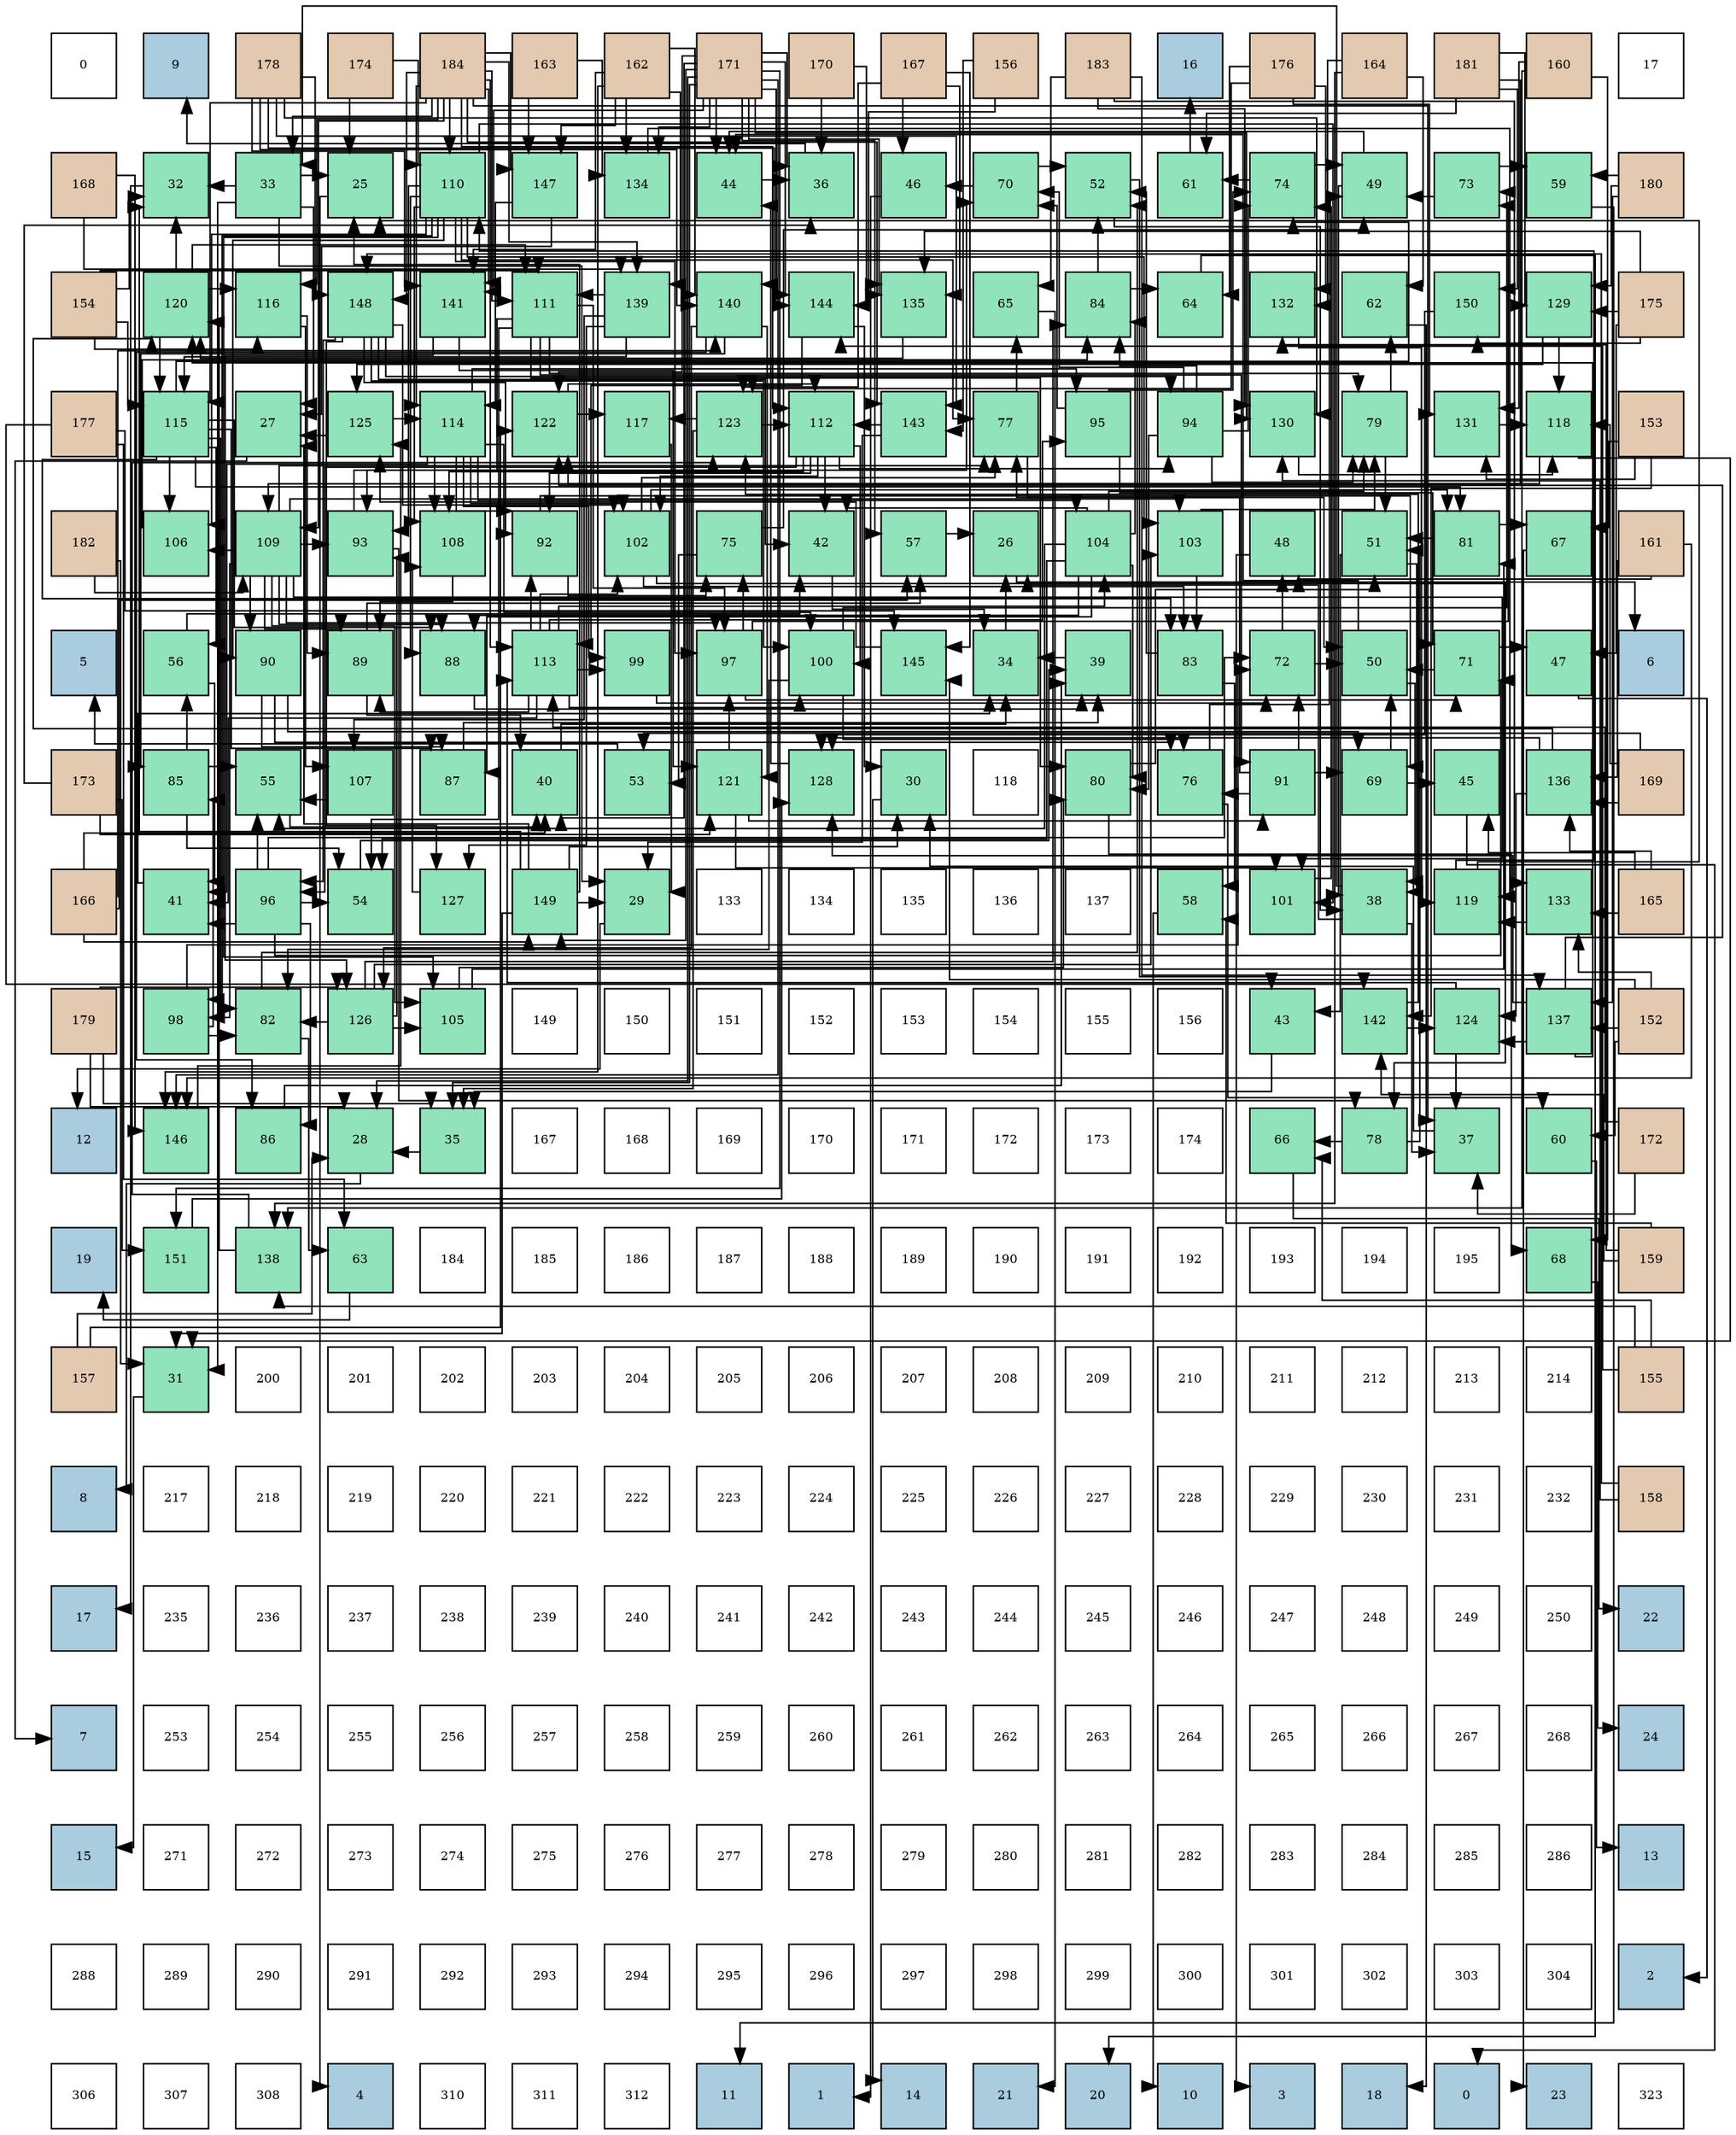 digraph layout{
 rankdir=TB;
 splines=ortho;
 node [style=filled shape=square fixedsize=true width=0.6];
0[label="0", fontsize=8, fillcolor="#ffffff"];
1[label="9", fontsize=8, fillcolor="#a9ccde"];
2[label="178", fontsize=8, fillcolor="#e3c9af"];
3[label="174", fontsize=8, fillcolor="#e3c9af"];
4[label="184", fontsize=8, fillcolor="#e3c9af"];
5[label="163", fontsize=8, fillcolor="#e3c9af"];
6[label="162", fontsize=8, fillcolor="#e3c9af"];
7[label="171", fontsize=8, fillcolor="#e3c9af"];
8[label="170", fontsize=8, fillcolor="#e3c9af"];
9[label="167", fontsize=8, fillcolor="#e3c9af"];
10[label="156", fontsize=8, fillcolor="#e3c9af"];
11[label="183", fontsize=8, fillcolor="#e3c9af"];
12[label="16", fontsize=8, fillcolor="#a9ccde"];
13[label="176", fontsize=8, fillcolor="#e3c9af"];
14[label="164", fontsize=8, fillcolor="#e3c9af"];
15[label="181", fontsize=8, fillcolor="#e3c9af"];
16[label="160", fontsize=8, fillcolor="#e3c9af"];
17[label="17", fontsize=8, fillcolor="#ffffff"];
18[label="168", fontsize=8, fillcolor="#e3c9af"];
19[label="32", fontsize=8, fillcolor="#91e3bb"];
20[label="33", fontsize=8, fillcolor="#91e3bb"];
21[label="25", fontsize=8, fillcolor="#91e3bb"];
22[label="110", fontsize=8, fillcolor="#91e3bb"];
23[label="147", fontsize=8, fillcolor="#91e3bb"];
24[label="134", fontsize=8, fillcolor="#91e3bb"];
25[label="44", fontsize=8, fillcolor="#91e3bb"];
26[label="36", fontsize=8, fillcolor="#91e3bb"];
27[label="46", fontsize=8, fillcolor="#91e3bb"];
28[label="70", fontsize=8, fillcolor="#91e3bb"];
29[label="52", fontsize=8, fillcolor="#91e3bb"];
30[label="61", fontsize=8, fillcolor="#91e3bb"];
31[label="74", fontsize=8, fillcolor="#91e3bb"];
32[label="49", fontsize=8, fillcolor="#91e3bb"];
33[label="73", fontsize=8, fillcolor="#91e3bb"];
34[label="59", fontsize=8, fillcolor="#91e3bb"];
35[label="180", fontsize=8, fillcolor="#e3c9af"];
36[label="154", fontsize=8, fillcolor="#e3c9af"];
37[label="120", fontsize=8, fillcolor="#91e3bb"];
38[label="116", fontsize=8, fillcolor="#91e3bb"];
39[label="148", fontsize=8, fillcolor="#91e3bb"];
40[label="141", fontsize=8, fillcolor="#91e3bb"];
41[label="111", fontsize=8, fillcolor="#91e3bb"];
42[label="139", fontsize=8, fillcolor="#91e3bb"];
43[label="140", fontsize=8, fillcolor="#91e3bb"];
44[label="144", fontsize=8, fillcolor="#91e3bb"];
45[label="135", fontsize=8, fillcolor="#91e3bb"];
46[label="65", fontsize=8, fillcolor="#91e3bb"];
47[label="84", fontsize=8, fillcolor="#91e3bb"];
48[label="64", fontsize=8, fillcolor="#91e3bb"];
49[label="132", fontsize=8, fillcolor="#91e3bb"];
50[label="62", fontsize=8, fillcolor="#91e3bb"];
51[label="150", fontsize=8, fillcolor="#91e3bb"];
52[label="129", fontsize=8, fillcolor="#91e3bb"];
53[label="175", fontsize=8, fillcolor="#e3c9af"];
54[label="177", fontsize=8, fillcolor="#e3c9af"];
55[label="115", fontsize=8, fillcolor="#91e3bb"];
56[label="27", fontsize=8, fillcolor="#91e3bb"];
57[label="125", fontsize=8, fillcolor="#91e3bb"];
58[label="114", fontsize=8, fillcolor="#91e3bb"];
59[label="122", fontsize=8, fillcolor="#91e3bb"];
60[label="117", fontsize=8, fillcolor="#91e3bb"];
61[label="123", fontsize=8, fillcolor="#91e3bb"];
62[label="112", fontsize=8, fillcolor="#91e3bb"];
63[label="143", fontsize=8, fillcolor="#91e3bb"];
64[label="77", fontsize=8, fillcolor="#91e3bb"];
65[label="95", fontsize=8, fillcolor="#91e3bb"];
66[label="94", fontsize=8, fillcolor="#91e3bb"];
67[label="130", fontsize=8, fillcolor="#91e3bb"];
68[label="79", fontsize=8, fillcolor="#91e3bb"];
69[label="131", fontsize=8, fillcolor="#91e3bb"];
70[label="118", fontsize=8, fillcolor="#91e3bb"];
71[label="153", fontsize=8, fillcolor="#e3c9af"];
72[label="182", fontsize=8, fillcolor="#e3c9af"];
73[label="106", fontsize=8, fillcolor="#91e3bb"];
74[label="109", fontsize=8, fillcolor="#91e3bb"];
75[label="93", fontsize=8, fillcolor="#91e3bb"];
76[label="108", fontsize=8, fillcolor="#91e3bb"];
77[label="92", fontsize=8, fillcolor="#91e3bb"];
78[label="102", fontsize=8, fillcolor="#91e3bb"];
79[label="75", fontsize=8, fillcolor="#91e3bb"];
80[label="42", fontsize=8, fillcolor="#91e3bb"];
81[label="57", fontsize=8, fillcolor="#91e3bb"];
82[label="26", fontsize=8, fillcolor="#91e3bb"];
83[label="104", fontsize=8, fillcolor="#91e3bb"];
84[label="103", fontsize=8, fillcolor="#91e3bb"];
85[label="48", fontsize=8, fillcolor="#91e3bb"];
86[label="51", fontsize=8, fillcolor="#91e3bb"];
87[label="81", fontsize=8, fillcolor="#91e3bb"];
88[label="67", fontsize=8, fillcolor="#91e3bb"];
89[label="161", fontsize=8, fillcolor="#e3c9af"];
90[label="5", fontsize=8, fillcolor="#a9ccde"];
91[label="56", fontsize=8, fillcolor="#91e3bb"];
92[label="90", fontsize=8, fillcolor="#91e3bb"];
93[label="89", fontsize=8, fillcolor="#91e3bb"];
94[label="88", fontsize=8, fillcolor="#91e3bb"];
95[label="113", fontsize=8, fillcolor="#91e3bb"];
96[label="99", fontsize=8, fillcolor="#91e3bb"];
97[label="97", fontsize=8, fillcolor="#91e3bb"];
98[label="100", fontsize=8, fillcolor="#91e3bb"];
99[label="145", fontsize=8, fillcolor="#91e3bb"];
100[label="34", fontsize=8, fillcolor="#91e3bb"];
101[label="39", fontsize=8, fillcolor="#91e3bb"];
102[label="83", fontsize=8, fillcolor="#91e3bb"];
103[label="72", fontsize=8, fillcolor="#91e3bb"];
104[label="50", fontsize=8, fillcolor="#91e3bb"];
105[label="71", fontsize=8, fillcolor="#91e3bb"];
106[label="47", fontsize=8, fillcolor="#91e3bb"];
107[label="6", fontsize=8, fillcolor="#a9ccde"];
108[label="173", fontsize=8, fillcolor="#e3c9af"];
109[label="85", fontsize=8, fillcolor="#91e3bb"];
110[label="55", fontsize=8, fillcolor="#91e3bb"];
111[label="107", fontsize=8, fillcolor="#91e3bb"];
112[label="87", fontsize=8, fillcolor="#91e3bb"];
113[label="40", fontsize=8, fillcolor="#91e3bb"];
114[label="53", fontsize=8, fillcolor="#91e3bb"];
115[label="121", fontsize=8, fillcolor="#91e3bb"];
116[label="128", fontsize=8, fillcolor="#91e3bb"];
117[label="30", fontsize=8, fillcolor="#91e3bb"];
118[label="118", fontsize=8, fillcolor="#ffffff"];
119[label="80", fontsize=8, fillcolor="#91e3bb"];
120[label="76", fontsize=8, fillcolor="#91e3bb"];
121[label="91", fontsize=8, fillcolor="#91e3bb"];
122[label="69", fontsize=8, fillcolor="#91e3bb"];
123[label="45", fontsize=8, fillcolor="#91e3bb"];
124[label="136", fontsize=8, fillcolor="#91e3bb"];
125[label="169", fontsize=8, fillcolor="#e3c9af"];
126[label="166", fontsize=8, fillcolor="#e3c9af"];
127[label="41", fontsize=8, fillcolor="#91e3bb"];
128[label="96", fontsize=8, fillcolor="#91e3bb"];
129[label="54", fontsize=8, fillcolor="#91e3bb"];
130[label="127", fontsize=8, fillcolor="#91e3bb"];
131[label="149", fontsize=8, fillcolor="#91e3bb"];
132[label="29", fontsize=8, fillcolor="#91e3bb"];
133[label="133", fontsize=8, fillcolor="#ffffff"];
134[label="134", fontsize=8, fillcolor="#ffffff"];
135[label="135", fontsize=8, fillcolor="#ffffff"];
136[label="136", fontsize=8, fillcolor="#ffffff"];
137[label="137", fontsize=8, fillcolor="#ffffff"];
138[label="58", fontsize=8, fillcolor="#91e3bb"];
139[label="101", fontsize=8, fillcolor="#91e3bb"];
140[label="38", fontsize=8, fillcolor="#91e3bb"];
141[label="119", fontsize=8, fillcolor="#91e3bb"];
142[label="133", fontsize=8, fillcolor="#91e3bb"];
143[label="165", fontsize=8, fillcolor="#e3c9af"];
144[label="179", fontsize=8, fillcolor="#e3c9af"];
145[label="98", fontsize=8, fillcolor="#91e3bb"];
146[label="82", fontsize=8, fillcolor="#91e3bb"];
147[label="126", fontsize=8, fillcolor="#91e3bb"];
148[label="105", fontsize=8, fillcolor="#91e3bb"];
149[label="149", fontsize=8, fillcolor="#ffffff"];
150[label="150", fontsize=8, fillcolor="#ffffff"];
151[label="151", fontsize=8, fillcolor="#ffffff"];
152[label="152", fontsize=8, fillcolor="#ffffff"];
153[label="153", fontsize=8, fillcolor="#ffffff"];
154[label="154", fontsize=8, fillcolor="#ffffff"];
155[label="155", fontsize=8, fillcolor="#ffffff"];
156[label="156", fontsize=8, fillcolor="#ffffff"];
157[label="43", fontsize=8, fillcolor="#91e3bb"];
158[label="142", fontsize=8, fillcolor="#91e3bb"];
159[label="124", fontsize=8, fillcolor="#91e3bb"];
160[label="137", fontsize=8, fillcolor="#91e3bb"];
161[label="152", fontsize=8, fillcolor="#e3c9af"];
162[label="12", fontsize=8, fillcolor="#a9ccde"];
163[label="146", fontsize=8, fillcolor="#91e3bb"];
164[label="86", fontsize=8, fillcolor="#91e3bb"];
165[label="28", fontsize=8, fillcolor="#91e3bb"];
166[label="35", fontsize=8, fillcolor="#91e3bb"];
167[label="167", fontsize=8, fillcolor="#ffffff"];
168[label="168", fontsize=8, fillcolor="#ffffff"];
169[label="169", fontsize=8, fillcolor="#ffffff"];
170[label="170", fontsize=8, fillcolor="#ffffff"];
171[label="171", fontsize=8, fillcolor="#ffffff"];
172[label="172", fontsize=8, fillcolor="#ffffff"];
173[label="173", fontsize=8, fillcolor="#ffffff"];
174[label="174", fontsize=8, fillcolor="#ffffff"];
175[label="66", fontsize=8, fillcolor="#91e3bb"];
176[label="78", fontsize=8, fillcolor="#91e3bb"];
177[label="37", fontsize=8, fillcolor="#91e3bb"];
178[label="60", fontsize=8, fillcolor="#91e3bb"];
179[label="172", fontsize=8, fillcolor="#e3c9af"];
180[label="19", fontsize=8, fillcolor="#a9ccde"];
181[label="151", fontsize=8, fillcolor="#91e3bb"];
182[label="138", fontsize=8, fillcolor="#91e3bb"];
183[label="63", fontsize=8, fillcolor="#91e3bb"];
184[label="184", fontsize=8, fillcolor="#ffffff"];
185[label="185", fontsize=8, fillcolor="#ffffff"];
186[label="186", fontsize=8, fillcolor="#ffffff"];
187[label="187", fontsize=8, fillcolor="#ffffff"];
188[label="188", fontsize=8, fillcolor="#ffffff"];
189[label="189", fontsize=8, fillcolor="#ffffff"];
190[label="190", fontsize=8, fillcolor="#ffffff"];
191[label="191", fontsize=8, fillcolor="#ffffff"];
192[label="192", fontsize=8, fillcolor="#ffffff"];
193[label="193", fontsize=8, fillcolor="#ffffff"];
194[label="194", fontsize=8, fillcolor="#ffffff"];
195[label="195", fontsize=8, fillcolor="#ffffff"];
196[label="68", fontsize=8, fillcolor="#91e3bb"];
197[label="159", fontsize=8, fillcolor="#e3c9af"];
198[label="157", fontsize=8, fillcolor="#e3c9af"];
199[label="31", fontsize=8, fillcolor="#91e3bb"];
200[label="200", fontsize=8, fillcolor="#ffffff"];
201[label="201", fontsize=8, fillcolor="#ffffff"];
202[label="202", fontsize=8, fillcolor="#ffffff"];
203[label="203", fontsize=8, fillcolor="#ffffff"];
204[label="204", fontsize=8, fillcolor="#ffffff"];
205[label="205", fontsize=8, fillcolor="#ffffff"];
206[label="206", fontsize=8, fillcolor="#ffffff"];
207[label="207", fontsize=8, fillcolor="#ffffff"];
208[label="208", fontsize=8, fillcolor="#ffffff"];
209[label="209", fontsize=8, fillcolor="#ffffff"];
210[label="210", fontsize=8, fillcolor="#ffffff"];
211[label="211", fontsize=8, fillcolor="#ffffff"];
212[label="212", fontsize=8, fillcolor="#ffffff"];
213[label="213", fontsize=8, fillcolor="#ffffff"];
214[label="214", fontsize=8, fillcolor="#ffffff"];
215[label="155", fontsize=8, fillcolor="#e3c9af"];
216[label="8", fontsize=8, fillcolor="#a9ccde"];
217[label="217", fontsize=8, fillcolor="#ffffff"];
218[label="218", fontsize=8, fillcolor="#ffffff"];
219[label="219", fontsize=8, fillcolor="#ffffff"];
220[label="220", fontsize=8, fillcolor="#ffffff"];
221[label="221", fontsize=8, fillcolor="#ffffff"];
222[label="222", fontsize=8, fillcolor="#ffffff"];
223[label="223", fontsize=8, fillcolor="#ffffff"];
224[label="224", fontsize=8, fillcolor="#ffffff"];
225[label="225", fontsize=8, fillcolor="#ffffff"];
226[label="226", fontsize=8, fillcolor="#ffffff"];
227[label="227", fontsize=8, fillcolor="#ffffff"];
228[label="228", fontsize=8, fillcolor="#ffffff"];
229[label="229", fontsize=8, fillcolor="#ffffff"];
230[label="230", fontsize=8, fillcolor="#ffffff"];
231[label="231", fontsize=8, fillcolor="#ffffff"];
232[label="232", fontsize=8, fillcolor="#ffffff"];
233[label="158", fontsize=8, fillcolor="#e3c9af"];
234[label="17", fontsize=8, fillcolor="#a9ccde"];
235[label="235", fontsize=8, fillcolor="#ffffff"];
236[label="236", fontsize=8, fillcolor="#ffffff"];
237[label="237", fontsize=8, fillcolor="#ffffff"];
238[label="238", fontsize=8, fillcolor="#ffffff"];
239[label="239", fontsize=8, fillcolor="#ffffff"];
240[label="240", fontsize=8, fillcolor="#ffffff"];
241[label="241", fontsize=8, fillcolor="#ffffff"];
242[label="242", fontsize=8, fillcolor="#ffffff"];
243[label="243", fontsize=8, fillcolor="#ffffff"];
244[label="244", fontsize=8, fillcolor="#ffffff"];
245[label="245", fontsize=8, fillcolor="#ffffff"];
246[label="246", fontsize=8, fillcolor="#ffffff"];
247[label="247", fontsize=8, fillcolor="#ffffff"];
248[label="248", fontsize=8, fillcolor="#ffffff"];
249[label="249", fontsize=8, fillcolor="#ffffff"];
250[label="250", fontsize=8, fillcolor="#ffffff"];
251[label="22", fontsize=8, fillcolor="#a9ccde"];
252[label="7", fontsize=8, fillcolor="#a9ccde"];
253[label="253", fontsize=8, fillcolor="#ffffff"];
254[label="254", fontsize=8, fillcolor="#ffffff"];
255[label="255", fontsize=8, fillcolor="#ffffff"];
256[label="256", fontsize=8, fillcolor="#ffffff"];
257[label="257", fontsize=8, fillcolor="#ffffff"];
258[label="258", fontsize=8, fillcolor="#ffffff"];
259[label="259", fontsize=8, fillcolor="#ffffff"];
260[label="260", fontsize=8, fillcolor="#ffffff"];
261[label="261", fontsize=8, fillcolor="#ffffff"];
262[label="262", fontsize=8, fillcolor="#ffffff"];
263[label="263", fontsize=8, fillcolor="#ffffff"];
264[label="264", fontsize=8, fillcolor="#ffffff"];
265[label="265", fontsize=8, fillcolor="#ffffff"];
266[label="266", fontsize=8, fillcolor="#ffffff"];
267[label="267", fontsize=8, fillcolor="#ffffff"];
268[label="268", fontsize=8, fillcolor="#ffffff"];
269[label="24", fontsize=8, fillcolor="#a9ccde"];
270[label="15", fontsize=8, fillcolor="#a9ccde"];
271[label="271", fontsize=8, fillcolor="#ffffff"];
272[label="272", fontsize=8, fillcolor="#ffffff"];
273[label="273", fontsize=8, fillcolor="#ffffff"];
274[label="274", fontsize=8, fillcolor="#ffffff"];
275[label="275", fontsize=8, fillcolor="#ffffff"];
276[label="276", fontsize=8, fillcolor="#ffffff"];
277[label="277", fontsize=8, fillcolor="#ffffff"];
278[label="278", fontsize=8, fillcolor="#ffffff"];
279[label="279", fontsize=8, fillcolor="#ffffff"];
280[label="280", fontsize=8, fillcolor="#ffffff"];
281[label="281", fontsize=8, fillcolor="#ffffff"];
282[label="282", fontsize=8, fillcolor="#ffffff"];
283[label="283", fontsize=8, fillcolor="#ffffff"];
284[label="284", fontsize=8, fillcolor="#ffffff"];
285[label="285", fontsize=8, fillcolor="#ffffff"];
286[label="286", fontsize=8, fillcolor="#ffffff"];
287[label="13", fontsize=8, fillcolor="#a9ccde"];
288[label="288", fontsize=8, fillcolor="#ffffff"];
289[label="289", fontsize=8, fillcolor="#ffffff"];
290[label="290", fontsize=8, fillcolor="#ffffff"];
291[label="291", fontsize=8, fillcolor="#ffffff"];
292[label="292", fontsize=8, fillcolor="#ffffff"];
293[label="293", fontsize=8, fillcolor="#ffffff"];
294[label="294", fontsize=8, fillcolor="#ffffff"];
295[label="295", fontsize=8, fillcolor="#ffffff"];
296[label="296", fontsize=8, fillcolor="#ffffff"];
297[label="297", fontsize=8, fillcolor="#ffffff"];
298[label="298", fontsize=8, fillcolor="#ffffff"];
299[label="299", fontsize=8, fillcolor="#ffffff"];
300[label="300", fontsize=8, fillcolor="#ffffff"];
301[label="301", fontsize=8, fillcolor="#ffffff"];
302[label="302", fontsize=8, fillcolor="#ffffff"];
303[label="303", fontsize=8, fillcolor="#ffffff"];
304[label="304", fontsize=8, fillcolor="#ffffff"];
305[label="2", fontsize=8, fillcolor="#a9ccde"];
306[label="306", fontsize=8, fillcolor="#ffffff"];
307[label="307", fontsize=8, fillcolor="#ffffff"];
308[label="308", fontsize=8, fillcolor="#ffffff"];
309[label="4", fontsize=8, fillcolor="#a9ccde"];
310[label="310", fontsize=8, fillcolor="#ffffff"];
311[label="311", fontsize=8, fillcolor="#ffffff"];
312[label="312", fontsize=8, fillcolor="#ffffff"];
313[label="11", fontsize=8, fillcolor="#a9ccde"];
314[label="1", fontsize=8, fillcolor="#a9ccde"];
315[label="14", fontsize=8, fillcolor="#a9ccde"];
316[label="21", fontsize=8, fillcolor="#a9ccde"];
317[label="20", fontsize=8, fillcolor="#a9ccde"];
318[label="10", fontsize=8, fillcolor="#a9ccde"];
319[label="3", fontsize=8, fillcolor="#a9ccde"];
320[label="18", fontsize=8, fillcolor="#a9ccde"];
321[label="0", fontsize=8, fillcolor="#a9ccde"];
322[label="23", fontsize=8, fillcolor="#a9ccde"];
323[label="323", fontsize=8, fillcolor="#ffffff"];
edge [constraint=false, style=vis];21 -> 309;
82 -> 107;
56 -> 252;
165 -> 216;
132 -> 162;
117 -> 315;
199 -> 270;
19 -> 234;
20 -> 21;
20 -> 56;
20 -> 132;
20 -> 199;
20 -> 19;
100 -> 82;
166 -> 165;
26 -> 1;
177 -> 117;
140 -> 82;
140 -> 20;
140 -> 177;
101 -> 100;
113 -> 100;
127 -> 100;
80 -> 100;
157 -> 166;
25 -> 26;
123 -> 321;
27 -> 314;
106 -> 305;
85 -> 319;
32 -> 140;
32 -> 25;
104 -> 140;
104 -> 25;
86 -> 140;
86 -> 157;
29 -> 140;
29 -> 157;
114 -> 90;
129 -> 101;
110 -> 113;
91 -> 127;
91 -> 80;
81 -> 82;
138 -> 318;
34 -> 313;
178 -> 287;
30 -> 12;
50 -> 320;
183 -> 180;
48 -> 317;
46 -> 316;
175 -> 251;
88 -> 322;
196 -> 269;
122 -> 123;
122 -> 104;
28 -> 27;
28 -> 29;
105 -> 106;
105 -> 104;
103 -> 85;
103 -> 104;
33 -> 32;
33 -> 34;
31 -> 32;
31 -> 30;
79 -> 32;
79 -> 114;
120 -> 32;
120 -> 178;
64 -> 104;
64 -> 46;
176 -> 86;
176 -> 175;
68 -> 86;
68 -> 50;
119 -> 86;
119 -> 196;
87 -> 86;
87 -> 88;
146 -> 29;
146 -> 183;
102 -> 29;
102 -> 138;
47 -> 29;
47 -> 48;
109 -> 129;
109 -> 110;
109 -> 91;
164 -> 101;
112 -> 101;
94 -> 101;
93 -> 113;
93 -> 81;
92 -> 122;
92 -> 120;
92 -> 112;
121 -> 122;
121 -> 103;
121 -> 120;
121 -> 64;
77 -> 122;
77 -> 79;
75 -> 28;
75 -> 176;
66 -> 28;
66 -> 31;
66 -> 68;
66 -> 119;
66 -> 47;
65 -> 28;
65 -> 105;
65 -> 31;
128 -> 127;
128 -> 129;
128 -> 110;
128 -> 105;
128 -> 103;
128 -> 164;
97 -> 105;
97 -> 33;
97 -> 79;
145 -> 103;
145 -> 146;
145 -> 109;
96 -> 103;
98 -> 33;
98 -> 120;
98 -> 146;
139 -> 31;
78 -> 64;
78 -> 176;
78 -> 87;
78 -> 102;
84 -> 68;
84 -> 102;
83 -> 80;
83 -> 129;
83 -> 110;
83 -> 68;
83 -> 119;
83 -> 47;
83 -> 112;
83 -> 94;
148 -> 119;
148 -> 87;
73 -> 47;
111 -> 110;
76 -> 93;
74 -> 64;
74 -> 94;
74 -> 93;
74 -> 92;
74 -> 75;
74 -> 97;
74 -> 145;
74 -> 139;
74 -> 84;
74 -> 148;
74 -> 73;
22 -> 64;
22 -> 94;
22 -> 92;
22 -> 75;
22 -> 97;
22 -> 145;
22 -> 139;
22 -> 84;
22 -> 148;
22 -> 73;
22 -> 76;
41 -> 129;
41 -> 68;
41 -> 119;
41 -> 121;
41 -> 75;
41 -> 97;
62 -> 80;
62 -> 77;
62 -> 66;
62 -> 128;
62 -> 98;
62 -> 78;
62 -> 76;
95 -> 127;
95 -> 93;
95 -> 77;
95 -> 65;
95 -> 96;
95 -> 98;
95 -> 78;
95 -> 83;
58 -> 127;
58 -> 77;
58 -> 65;
58 -> 96;
58 -> 98;
58 -> 78;
58 -> 83;
58 -> 76;
55 -> 91;
55 -> 31;
55 -> 87;
55 -> 146;
55 -> 102;
55 -> 112;
55 -> 94;
55 -> 73;
38 -> 93;
38 -> 111;
60 -> 132;
70 -> 199;
70 -> 74;
141 -> 21;
141 -> 22;
37 -> 19;
37 -> 41;
37 -> 55;
37 -> 38;
115 -> 121;
115 -> 97;
115 -> 139;
59 -> 62;
59 -> 60;
61 -> 166;
61 -> 62;
61 -> 60;
159 -> 177;
159 -> 95;
57 -> 56;
57 -> 58;
147 -> 146;
147 -> 47;
147 -> 75;
147 -> 84;
147 -> 148;
130 -> 76;
116 -> 25;
52 -> 70;
52 -> 57;
67 -> 70;
69 -> 70;
49 -> 141;
142 -> 141;
24 -> 141;
45 -> 37;
124 -> 37;
124 -> 159;
124 -> 116;
160 -> 37;
160 -> 59;
160 -> 159;
160 -> 116;
182 -> 37;
182 -> 61;
42 -> 111;
42 -> 41;
42 -> 55;
42 -> 130;
43 -> 109;
43 -> 164;
43 -> 115;
43 -> 147;
40 -> 115;
40 -> 147;
158 -> 61;
158 -> 159;
63 -> 132;
63 -> 62;
44 -> 117;
44 -> 95;
99 -> 57;
163 -> 57;
23 -> 56;
23 -> 58;
39 -> 80;
39 -> 77;
39 -> 66;
39 -> 128;
39 -> 98;
39 -> 78;
39 -> 130;
131 -> 21;
131 -> 56;
131 -> 132;
131 -> 117;
131 -> 199;
131 -> 19;
51 -> 116;
181 -> 116;
161 -> 178;
161 -> 142;
161 -> 160;
161 -> 99;
71 -> 88;
71 -> 69;
71 -> 158;
36 -> 19;
36 -> 41;
36 -> 55;
36 -> 38;
215 -> 175;
215 -> 182;
215 -> 44;
10 -> 63;
10 -> 44;
198 -> 165;
198 -> 59;
233 -> 67;
233 -> 39;
197 -> 138;
197 -> 49;
197 -> 158;
16 -> 196;
16 -> 69;
16 -> 182;
89 -> 85;
89 -> 124;
89 -> 163;
6 -> 24;
6 -> 42;
6 -> 43;
6 -> 40;
6 -> 163;
6 -> 23;
5 -> 24;
5 -> 23;
14 -> 50;
14 -> 49;
14 -> 182;
143 -> 123;
143 -> 142;
143 -> 124;
126 -> 113;
126 -> 81;
126 -> 43;
126 -> 131;
9 -> 27;
9 -> 61;
9 -> 45;
9 -> 99;
18 -> 42;
18 -> 163;
125 -> 114;
125 -> 70;
125 -> 124;
8 -> 26;
8 -> 45;
7 -> 165;
7 -> 166;
7 -> 26;
7 -> 113;
7 -> 25;
7 -> 81;
7 -> 59;
7 -> 67;
7 -> 24;
7 -> 45;
7 -> 43;
7 -> 40;
7 -> 44;
7 -> 163;
7 -> 131;
7 -> 181;
179 -> 177;
179 -> 95;
108 -> 26;
108 -> 115;
108 -> 181;
3 -> 21;
3 -> 22;
53 -> 106;
53 -> 52;
53 -> 45;
53 -> 51;
13 -> 48;
13 -> 61;
13 -> 69;
13 -> 49;
54 -> 183;
54 -> 158;
54 -> 99;
2 -> 67;
2 -> 43;
2 -> 40;
2 -> 63;
2 -> 44;
2 -> 39;
144 -> 165;
144 -> 166;
144 -> 147;
35 -> 34;
35 -> 52;
35 -> 160;
15 -> 30;
15 -> 59;
15 -> 52;
15 -> 51;
72 -> 199;
72 -> 74;
11 -> 46;
11 -> 67;
11 -> 142;
11 -> 160;
4 -> 20;
4 -> 177;
4 -> 74;
4 -> 22;
4 -> 41;
4 -> 62;
4 -> 95;
4 -> 58;
4 -> 55;
4 -> 38;
4 -> 42;
4 -> 40;
4 -> 63;
4 -> 23;
4 -> 39;
edge [constraint=true, style=invis];
0 -> 18 -> 36 -> 54 -> 72 -> 90 -> 108 -> 126 -> 144 -> 162 -> 180 -> 198 -> 216 -> 234 -> 252 -> 270 -> 288 -> 306;
1 -> 19 -> 37 -> 55 -> 73 -> 91 -> 109 -> 127 -> 145 -> 163 -> 181 -> 199 -> 217 -> 235 -> 253 -> 271 -> 289 -> 307;
2 -> 20 -> 38 -> 56 -> 74 -> 92 -> 110 -> 128 -> 146 -> 164 -> 182 -> 200 -> 218 -> 236 -> 254 -> 272 -> 290 -> 308;
3 -> 21 -> 39 -> 57 -> 75 -> 93 -> 111 -> 129 -> 147 -> 165 -> 183 -> 201 -> 219 -> 237 -> 255 -> 273 -> 291 -> 309;
4 -> 22 -> 40 -> 58 -> 76 -> 94 -> 112 -> 130 -> 148 -> 166 -> 184 -> 202 -> 220 -> 238 -> 256 -> 274 -> 292 -> 310;
5 -> 23 -> 41 -> 59 -> 77 -> 95 -> 113 -> 131 -> 149 -> 167 -> 185 -> 203 -> 221 -> 239 -> 257 -> 275 -> 293 -> 311;
6 -> 24 -> 42 -> 60 -> 78 -> 96 -> 114 -> 132 -> 150 -> 168 -> 186 -> 204 -> 222 -> 240 -> 258 -> 276 -> 294 -> 312;
7 -> 25 -> 43 -> 61 -> 79 -> 97 -> 115 -> 133 -> 151 -> 169 -> 187 -> 205 -> 223 -> 241 -> 259 -> 277 -> 295 -> 313;
8 -> 26 -> 44 -> 62 -> 80 -> 98 -> 116 -> 134 -> 152 -> 170 -> 188 -> 206 -> 224 -> 242 -> 260 -> 278 -> 296 -> 314;
9 -> 27 -> 45 -> 63 -> 81 -> 99 -> 117 -> 135 -> 153 -> 171 -> 189 -> 207 -> 225 -> 243 -> 261 -> 279 -> 297 -> 315;
10 -> 28 -> 46 -> 64 -> 82 -> 100 -> 118 -> 136 -> 154 -> 172 -> 190 -> 208 -> 226 -> 244 -> 262 -> 280 -> 298 -> 316;
11 -> 29 -> 47 -> 65 -> 83 -> 101 -> 119 -> 137 -> 155 -> 173 -> 191 -> 209 -> 227 -> 245 -> 263 -> 281 -> 299 -> 317;
12 -> 30 -> 48 -> 66 -> 84 -> 102 -> 120 -> 138 -> 156 -> 174 -> 192 -> 210 -> 228 -> 246 -> 264 -> 282 -> 300 -> 318;
13 -> 31 -> 49 -> 67 -> 85 -> 103 -> 121 -> 139 -> 157 -> 175 -> 193 -> 211 -> 229 -> 247 -> 265 -> 283 -> 301 -> 319;
14 -> 32 -> 50 -> 68 -> 86 -> 104 -> 122 -> 140 -> 158 -> 176 -> 194 -> 212 -> 230 -> 248 -> 266 -> 284 -> 302 -> 320;
15 -> 33 -> 51 -> 69 -> 87 -> 105 -> 123 -> 141 -> 159 -> 177 -> 195 -> 213 -> 231 -> 249 -> 267 -> 285 -> 303 -> 321;
16 -> 34 -> 52 -> 70 -> 88 -> 106 -> 124 -> 142 -> 160 -> 178 -> 196 -> 214 -> 232 -> 250 -> 268 -> 286 -> 304 -> 322;
17 -> 35 -> 53 -> 71 -> 89 -> 107 -> 125 -> 143 -> 161 -> 179 -> 197 -> 215 -> 233 -> 251 -> 269 -> 287 -> 305 -> 323;
rank = same {0 -> 1 -> 2 -> 3 -> 4 -> 5 -> 6 -> 7 -> 8 -> 9 -> 10 -> 11 -> 12 -> 13 -> 14 -> 15 -> 16 -> 17};
rank = same {18 -> 19 -> 20 -> 21 -> 22 -> 23 -> 24 -> 25 -> 26 -> 27 -> 28 -> 29 -> 30 -> 31 -> 32 -> 33 -> 34 -> 35};
rank = same {36 -> 37 -> 38 -> 39 -> 40 -> 41 -> 42 -> 43 -> 44 -> 45 -> 46 -> 47 -> 48 -> 49 -> 50 -> 51 -> 52 -> 53};
rank = same {54 -> 55 -> 56 -> 57 -> 58 -> 59 -> 60 -> 61 -> 62 -> 63 -> 64 -> 65 -> 66 -> 67 -> 68 -> 69 -> 70 -> 71};
rank = same {72 -> 73 -> 74 -> 75 -> 76 -> 77 -> 78 -> 79 -> 80 -> 81 -> 82 -> 83 -> 84 -> 85 -> 86 -> 87 -> 88 -> 89};
rank = same {90 -> 91 -> 92 -> 93 -> 94 -> 95 -> 96 -> 97 -> 98 -> 99 -> 100 -> 101 -> 102 -> 103 -> 104 -> 105 -> 106 -> 107};
rank = same {108 -> 109 -> 110 -> 111 -> 112 -> 113 -> 114 -> 115 -> 116 -> 117 -> 118 -> 119 -> 120 -> 121 -> 122 -> 123 -> 124 -> 125};
rank = same {126 -> 127 -> 128 -> 129 -> 130 -> 131 -> 132 -> 133 -> 134 -> 135 -> 136 -> 137 -> 138 -> 139 -> 140 -> 141 -> 142 -> 143};
rank = same {144 -> 145 -> 146 -> 147 -> 148 -> 149 -> 150 -> 151 -> 152 -> 153 -> 154 -> 155 -> 156 -> 157 -> 158 -> 159 -> 160 -> 161};
rank = same {162 -> 163 -> 164 -> 165 -> 166 -> 167 -> 168 -> 169 -> 170 -> 171 -> 172 -> 173 -> 174 -> 175 -> 176 -> 177 -> 178 -> 179};
rank = same {180 -> 181 -> 182 -> 183 -> 184 -> 185 -> 186 -> 187 -> 188 -> 189 -> 190 -> 191 -> 192 -> 193 -> 194 -> 195 -> 196 -> 197};
rank = same {198 -> 199 -> 200 -> 201 -> 202 -> 203 -> 204 -> 205 -> 206 -> 207 -> 208 -> 209 -> 210 -> 211 -> 212 -> 213 -> 214 -> 215};
rank = same {216 -> 217 -> 218 -> 219 -> 220 -> 221 -> 222 -> 223 -> 224 -> 225 -> 226 -> 227 -> 228 -> 229 -> 230 -> 231 -> 232 -> 233};
rank = same {234 -> 235 -> 236 -> 237 -> 238 -> 239 -> 240 -> 241 -> 242 -> 243 -> 244 -> 245 -> 246 -> 247 -> 248 -> 249 -> 250 -> 251};
rank = same {252 -> 253 -> 254 -> 255 -> 256 -> 257 -> 258 -> 259 -> 260 -> 261 -> 262 -> 263 -> 264 -> 265 -> 266 -> 267 -> 268 -> 269};
rank = same {270 -> 271 -> 272 -> 273 -> 274 -> 275 -> 276 -> 277 -> 278 -> 279 -> 280 -> 281 -> 282 -> 283 -> 284 -> 285 -> 286 -> 287};
rank = same {288 -> 289 -> 290 -> 291 -> 292 -> 293 -> 294 -> 295 -> 296 -> 297 -> 298 -> 299 -> 300 -> 301 -> 302 -> 303 -> 304 -> 305};
rank = same {306 -> 307 -> 308 -> 309 -> 310 -> 311 -> 312 -> 313 -> 314 -> 315 -> 316 -> 317 -> 318 -> 319 -> 320 -> 321 -> 322 -> 323};
}